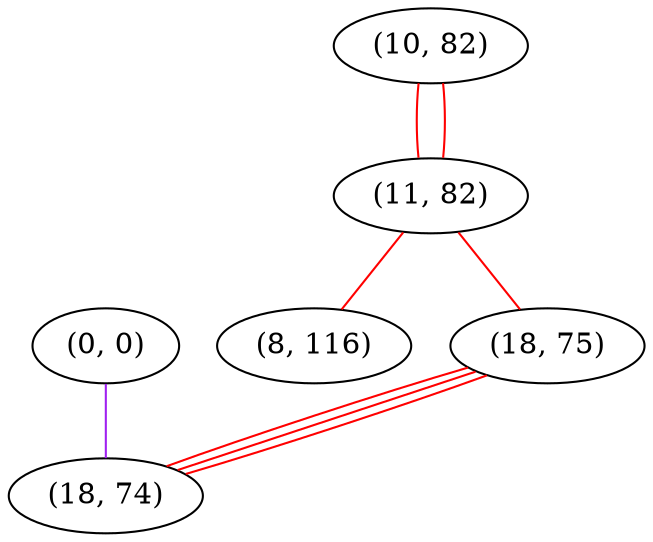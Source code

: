 graph "" {
"(0, 0)";
"(10, 82)";
"(11, 82)";
"(8, 116)";
"(18, 75)";
"(18, 74)";
"(0, 0)" -- "(18, 74)"  [color=purple, key=0, weight=4];
"(10, 82)" -- "(11, 82)"  [color=red, key=0, weight=1];
"(10, 82)" -- "(11, 82)"  [color=red, key=1, weight=1];
"(11, 82)" -- "(18, 75)"  [color=red, key=0, weight=1];
"(11, 82)" -- "(8, 116)"  [color=red, key=0, weight=1];
"(18, 75)" -- "(18, 74)"  [color=red, key=0, weight=1];
"(18, 75)" -- "(18, 74)"  [color=red, key=1, weight=1];
"(18, 75)" -- "(18, 74)"  [color=red, key=2, weight=1];
}
